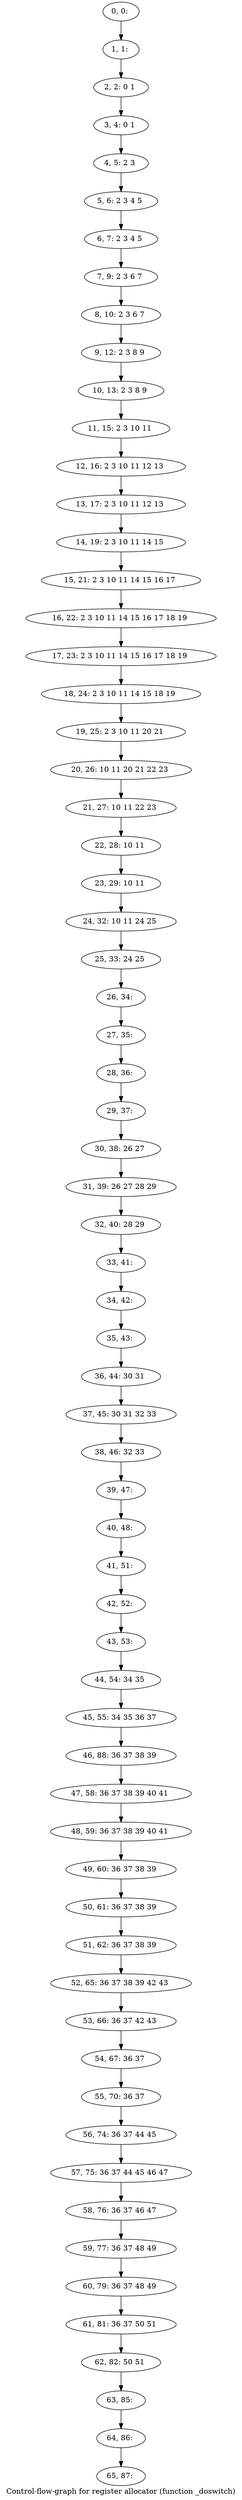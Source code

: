 digraph G {
graph [label="Control-flow-graph for register allocator (function _doswitch)"]
0[label="0, 0: "];
1[label="1, 1: "];
2[label="2, 2: 0 1 "];
3[label="3, 4: 0 1 "];
4[label="4, 5: 2 3 "];
5[label="5, 6: 2 3 4 5 "];
6[label="6, 7: 2 3 4 5 "];
7[label="7, 9: 2 3 6 7 "];
8[label="8, 10: 2 3 6 7 "];
9[label="9, 12: 2 3 8 9 "];
10[label="10, 13: 2 3 8 9 "];
11[label="11, 15: 2 3 10 11 "];
12[label="12, 16: 2 3 10 11 12 13 "];
13[label="13, 17: 2 3 10 11 12 13 "];
14[label="14, 19: 2 3 10 11 14 15 "];
15[label="15, 21: 2 3 10 11 14 15 16 17 "];
16[label="16, 22: 2 3 10 11 14 15 16 17 18 19 "];
17[label="17, 23: 2 3 10 11 14 15 16 17 18 19 "];
18[label="18, 24: 2 3 10 11 14 15 18 19 "];
19[label="19, 25: 2 3 10 11 20 21 "];
20[label="20, 26: 10 11 20 21 22 23 "];
21[label="21, 27: 10 11 22 23 "];
22[label="22, 28: 10 11 "];
23[label="23, 29: 10 11 "];
24[label="24, 32: 10 11 24 25 "];
25[label="25, 33: 24 25 "];
26[label="26, 34: "];
27[label="27, 35: "];
28[label="28, 36: "];
29[label="29, 37: "];
30[label="30, 38: 26 27 "];
31[label="31, 39: 26 27 28 29 "];
32[label="32, 40: 28 29 "];
33[label="33, 41: "];
34[label="34, 42: "];
35[label="35, 43: "];
36[label="36, 44: 30 31 "];
37[label="37, 45: 30 31 32 33 "];
38[label="38, 46: 32 33 "];
39[label="39, 47: "];
40[label="40, 48: "];
41[label="41, 51: "];
42[label="42, 52: "];
43[label="43, 53: "];
44[label="44, 54: 34 35 "];
45[label="45, 55: 34 35 36 37 "];
46[label="46, 88: 36 37 38 39 "];
47[label="47, 58: 36 37 38 39 40 41 "];
48[label="48, 59: 36 37 38 39 40 41 "];
49[label="49, 60: 36 37 38 39 "];
50[label="50, 61: 36 37 38 39 "];
51[label="51, 62: 36 37 38 39 "];
52[label="52, 65: 36 37 38 39 42 43 "];
53[label="53, 66: 36 37 42 43 "];
54[label="54, 67: 36 37 "];
55[label="55, 70: 36 37 "];
56[label="56, 74: 36 37 44 45 "];
57[label="57, 75: 36 37 44 45 46 47 "];
58[label="58, 76: 36 37 46 47 "];
59[label="59, 77: 36 37 48 49 "];
60[label="60, 79: 36 37 48 49 "];
61[label="61, 81: 36 37 50 51 "];
62[label="62, 82: 50 51 "];
63[label="63, 85: "];
64[label="64, 86: "];
65[label="65, 87: "];
0->1 ;
1->2 ;
2->3 ;
3->4 ;
4->5 ;
5->6 ;
6->7 ;
7->8 ;
8->9 ;
9->10 ;
10->11 ;
11->12 ;
12->13 ;
13->14 ;
14->15 ;
15->16 ;
16->17 ;
17->18 ;
18->19 ;
19->20 ;
20->21 ;
21->22 ;
22->23 ;
23->24 ;
24->25 ;
25->26 ;
26->27 ;
27->28 ;
28->29 ;
29->30 ;
30->31 ;
31->32 ;
32->33 ;
33->34 ;
34->35 ;
35->36 ;
36->37 ;
37->38 ;
38->39 ;
39->40 ;
40->41 ;
41->42 ;
42->43 ;
43->44 ;
44->45 ;
45->46 ;
46->47 ;
47->48 ;
48->49 ;
49->50 ;
50->51 ;
51->52 ;
52->53 ;
53->54 ;
54->55 ;
55->56 ;
56->57 ;
57->58 ;
58->59 ;
59->60 ;
60->61 ;
61->62 ;
62->63 ;
63->64 ;
64->65 ;
}

